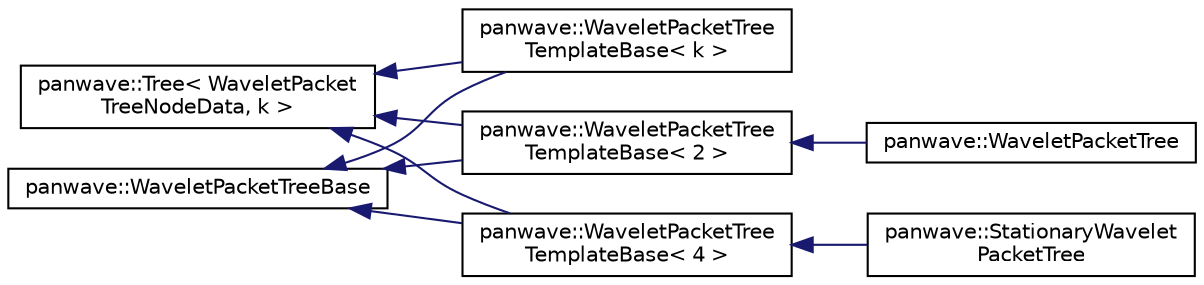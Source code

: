 digraph "Graphical Class Hierarchy"
{
  edge [fontname="Helvetica",fontsize="10",labelfontname="Helvetica",labelfontsize="10"];
  node [fontname="Helvetica",fontsize="10",shape=record];
  rankdir="LR";
  Node9 [label="panwave::Tree\< WaveletPacket\lTreeNodeData, k \>",height=0.2,width=0.4,color="black", fillcolor="white", style="filled",URL="$classpanwave_1_1Tree.html"];
  Node9 -> Node1 [dir="back",color="midnightblue",fontsize="10",style="solid",fontname="Helvetica"];
  Node1 [label="panwave::WaveletPacketTree\lTemplateBase\< k \>",height=0.2,width=0.4,color="black", fillcolor="white", style="filled",URL="$classpanwave_1_1WaveletPacketTreeTemplateBase.html"];
  Node9 -> Node2 [dir="back",color="midnightblue",fontsize="10",style="solid",fontname="Helvetica"];
  Node2 [label="panwave::WaveletPacketTree\lTemplateBase\< 2 \>",height=0.2,width=0.4,color="black", fillcolor="white", style="filled",URL="$classpanwave_1_1WaveletPacketTreeTemplateBase.html"];
  Node2 -> Node3 [dir="back",color="midnightblue",fontsize="10",style="solid",fontname="Helvetica"];
  Node3 [label="panwave::WaveletPacketTree",height=0.2,width=0.4,color="black", fillcolor="white", style="filled",URL="$classpanwave_1_1WaveletPacketTree.html"];
  Node9 -> Node4 [dir="back",color="midnightblue",fontsize="10",style="solid",fontname="Helvetica"];
  Node4 [label="panwave::WaveletPacketTree\lTemplateBase\< 4 \>",height=0.2,width=0.4,color="black", fillcolor="white", style="filled",URL="$classpanwave_1_1WaveletPacketTreeTemplateBase.html"];
  Node4 -> Node5 [dir="back",color="midnightblue",fontsize="10",style="solid",fontname="Helvetica"];
  Node5 [label="panwave::StationaryWavelet\lPacketTree",height=0.2,width=0.4,color="black", fillcolor="white", style="filled",URL="$classpanwave_1_1StationaryWaveletPacketTree.html"];
  Node0 [label="panwave::WaveletPacketTreeBase",height=0.2,width=0.4,color="black", fillcolor="white", style="filled",URL="$classpanwave_1_1WaveletPacketTreeBase.html"];
  Node0 -> Node1 [dir="back",color="midnightblue",fontsize="10",style="solid",fontname="Helvetica"];
  Node0 -> Node2 [dir="back",color="midnightblue",fontsize="10",style="solid",fontname="Helvetica"];
  Node0 -> Node4 [dir="back",color="midnightblue",fontsize="10",style="solid",fontname="Helvetica"];
}
